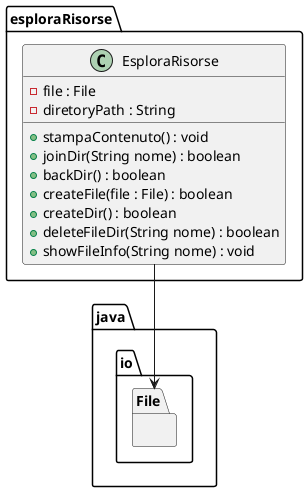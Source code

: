 @startuml
    package esploraRisorse{
        class EsploraRisorse{
            - file : File
            - diretoryPath : String
            + stampaContenuto() : void
            + joinDir(String nome) : boolean
            + backDir() : boolean
            + createFile(file : File) : boolean
            + createDir() : boolean
            + deleteFileDir(String nome) : boolean
            + showFileInfo(String nome) : void
        }
    }

    package java.io.File{
    }

    EsploraRisorse --> java.io.File
@enduml